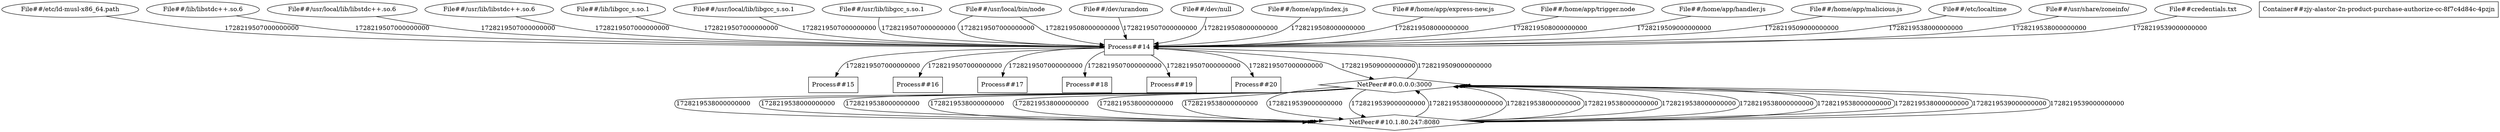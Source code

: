 digraph G {
	"File##/etc/ld-musl-x86_64.path"->"Process##14"[ label="1728219507000000000" ];
	"File##/lib/libstdc++.so.6"->"Process##14"[ label="1728219507000000000" ];
	"File##/usr/local/lib/libstdc++.so.6"->"Process##14"[ label="1728219507000000000" ];
	"File##/usr/lib/libstdc++.so.6"->"Process##14"[ label="1728219507000000000" ];
	"File##/lib/libgcc_s.so.1"->"Process##14"[ label="1728219507000000000" ];
	"File##/usr/local/lib/libgcc_s.so.1"->"Process##14"[ label="1728219507000000000" ];
	"File##/usr/lib/libgcc_s.so.1"->"Process##14"[ label="1728219507000000000" ];
	"Process##14"->"Process##15"[ label="1728219507000000000" ];
	"Process##14"->"Process##16"[ label="1728219507000000000" ];
	"Process##14"->"Process##17"[ label="1728219507000000000" ];
	"Process##14"->"Process##18"[ label="1728219507000000000" ];
	"Process##14"->"Process##19"[ label="1728219507000000000" ];
	"File##/usr/local/bin/node"->"Process##14"[ label="1728219507000000000" ];
	"File##/dev/urandom"->"Process##14"[ label="1728219507000000000" ];
	"Process##14"->"Process##20"[ label="1728219507000000000" ];
	"File##/dev/null"->"Process##14"[ label="1728219508000000000" ];
	"File##/home/app/index.js"->"Process##14"[ label="1728219508000000000" ];
	"File##/home/app/express-new.js"->"Process##14"[ label="1728219508000000000" ];
	"File##/usr/local/bin/node"->"Process##14"[ label="1728219508000000000" ];
	"File##/home/app/trigger.node"->"Process##14"[ label="1728219508000000000" ];
	"File##/home/app/handler.js"->"Process##14"[ label="1728219509000000000" ];
	"File##/home/app/malicious.js"->"Process##14"[ label="1728219509000000000" ];
	"Process##14"->"NetPeer##0.0.0.0:3000"[ label="1728219509000000000" ];
	"NetPeer##0.0.0.0:3000"->"Process##14"[ label="1728219509000000000" ];
	"NetPeer##0.0.0.0:3000"->"NetPeer##10.1.80.247:8080"[ label="1728219538000000000" ];
	"NetPeer##10.1.80.247:8080"->"NetPeer##0.0.0.0:3000"[ label="1728219538000000000" ];
	"NetPeer##0.0.0.0:3000"->"NetPeer##10.1.80.247:8080"[ label="1728219538000000000" ];
	"NetPeer##10.1.80.247:8080"->"NetPeer##0.0.0.0:3000"[ label="1728219538000000000" ];
	"NetPeer##0.0.0.0:3000"->"NetPeer##10.1.80.247:8080"[ label="1728219538000000000" ];
	"NetPeer##10.1.80.247:8080"->"NetPeer##0.0.0.0:3000"[ label="1728219538000000000" ];
	"NetPeer##0.0.0.0:3000"->"NetPeer##10.1.80.247:8080"[ label="1728219538000000000" ];
	"NetPeer##10.1.80.247:8080"->"NetPeer##0.0.0.0:3000"[ label="1728219538000000000" ];
	"NetPeer##0.0.0.0:3000"->"NetPeer##10.1.80.247:8080"[ label="1728219538000000000" ];
	"NetPeer##10.1.80.247:8080"->"NetPeer##0.0.0.0:3000"[ label="1728219538000000000" ];
	"NetPeer##0.0.0.0:3000"->"NetPeer##10.1.80.247:8080"[ label="1728219538000000000" ];
	"NetPeer##10.1.80.247:8080"->"NetPeer##0.0.0.0:3000"[ label="1728219538000000000" ];
	"NetPeer##0.0.0.0:3000"->"NetPeer##10.1.80.247:8080"[ label="1728219538000000000" ];
	"NetPeer##10.1.80.247:8080"->"NetPeer##0.0.0.0:3000"[ label="1728219538000000000" ];
	"File##/etc/localtime"->"Process##14"[ label="1728219538000000000" ];
	"File##/usr/share/zoneinfo/"->"Process##14"[ label="1728219538000000000" ];
	"NetPeer##0.0.0.0:3000"->"NetPeer##10.1.80.247:8080"[ label="1728219539000000000" ];
	"NetPeer##10.1.80.247:8080"->"NetPeer##0.0.0.0:3000"[ label="1728219539000000000" ];
	"NetPeer##0.0.0.0:3000"->"NetPeer##10.1.80.247:8080"[ label="1728219539000000000" ];
	"NetPeer##10.1.80.247:8080"->"NetPeer##0.0.0.0:3000"[ label="1728219539000000000" ];
	"File##credentials.txt"->"Process##14"[ label="1728219539000000000" ];
	"Container##zjy-alastor-2n-product-purchase-authorize-cc-8f7c4d84c-4pzjn" [ shape="box" ];
	"File##/dev/null" [ shape="ellipse" ];
	"File##/dev/urandom" [ shape="ellipse" ];
	"File##/etc/ld-musl-x86_64.path" [ shape="ellipse" ];
	"File##/etc/localtime" [ shape="ellipse" ];
	"File##/home/app/express-new.js" [ shape="ellipse" ];
	"File##/home/app/handler.js" [ shape="ellipse" ];
	"File##/home/app/index.js" [ shape="ellipse" ];
	"File##/home/app/malicious.js" [ shape="ellipse" ];
	"File##/home/app/trigger.node" [ shape="ellipse" ];
	"File##/lib/libgcc_s.so.1" [ shape="ellipse" ];
	"File##/lib/libstdc++.so.6" [ shape="ellipse" ];
	"File##/usr/lib/libgcc_s.so.1" [ shape="ellipse" ];
	"File##/usr/lib/libstdc++.so.6" [ shape="ellipse" ];
	"File##/usr/local/bin/node" [ shape="ellipse" ];
	"File##/usr/local/lib/libgcc_s.so.1" [ shape="ellipse" ];
	"File##/usr/local/lib/libstdc++.so.6" [ shape="ellipse" ];
	"File##/usr/share/zoneinfo/" [ shape="ellipse" ];
	"File##credentials.txt" [ shape="ellipse" ];
	"NetPeer##0.0.0.0:3000" [ shape="diamond" ];
	"NetPeer##10.1.80.247:8080" [ shape="diamond" ];
	"Process##14" [ shape="box" ];
	"Process##15" [ shape="box" ];
	"Process##16" [ shape="box" ];
	"Process##17" [ shape="box" ];
	"Process##18" [ shape="box" ];
	"Process##19" [ shape="box" ];
	"Process##20" [ shape="box" ];

}
